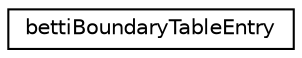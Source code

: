 digraph "Graphical Class Hierarchy"
{
  edge [fontname="Helvetica",fontsize="10",labelfontname="Helvetica",labelfontsize="10"];
  node [fontname="Helvetica",fontsize="10",shape=record];
  rankdir="LR";
  Node0 [label="bettiBoundaryTableEntry",height=0.2,width=0.4,color="black", fillcolor="white", style="filled",URL="$structbettiBoundaryTableEntry.html"];
}
